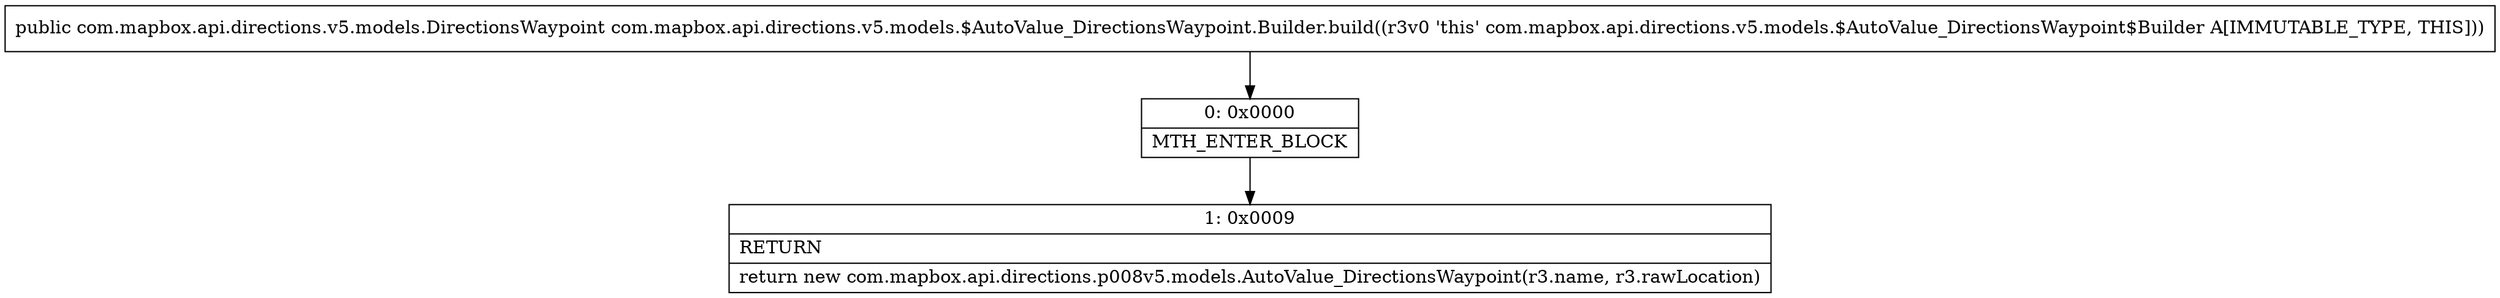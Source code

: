 digraph "CFG forcom.mapbox.api.directions.v5.models.$AutoValue_DirectionsWaypoint.Builder.build()Lcom\/mapbox\/api\/directions\/v5\/models\/DirectionsWaypoint;" {
Node_0 [shape=record,label="{0\:\ 0x0000|MTH_ENTER_BLOCK\l}"];
Node_1 [shape=record,label="{1\:\ 0x0009|RETURN\l|return new com.mapbox.api.directions.p008v5.models.AutoValue_DirectionsWaypoint(r3.name, r3.rawLocation)\l}"];
MethodNode[shape=record,label="{public com.mapbox.api.directions.v5.models.DirectionsWaypoint com.mapbox.api.directions.v5.models.$AutoValue_DirectionsWaypoint.Builder.build((r3v0 'this' com.mapbox.api.directions.v5.models.$AutoValue_DirectionsWaypoint$Builder A[IMMUTABLE_TYPE, THIS])) }"];
MethodNode -> Node_0;
Node_0 -> Node_1;
}

